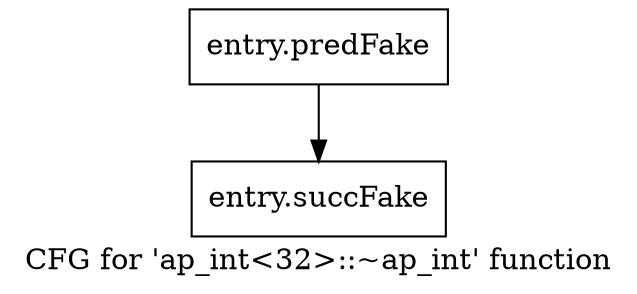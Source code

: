 digraph "CFG for 'ap_int\<32\>::~ap_int' function" {
	label="CFG for 'ap_int\<32\>::~ap_int' function";

	Node0x475d600 [shape=record,filename="",linenumber="",label="{entry.predFake}"];
	Node0x475d600 -> Node0x47436a0[ callList="" memoryops="" filename="/proj/xbuilds/2019.2_0801_1/installs/lin64/Scout/HEAD/include/ap_int.h"];
	Node0x47436a0 [shape=record,filename="/proj/xbuilds/2019.2_0801_1/installs/lin64/Scout/HEAD/include/ap_int.h",linenumber="17",label="{entry.succFake}"];
}
